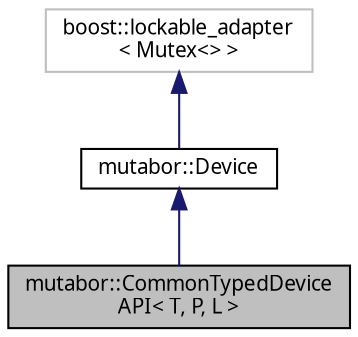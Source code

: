 digraph "mutabor::CommonTypedDeviceAPI&lt; T, P, L &gt;"
{
  edge [fontname="Sans",fontsize="10",labelfontname="Sans",labelfontsize="10"];
  node [fontname="Sans",fontsize="10",shape=record];
  Node0 [label="mutabor::CommonTypedDevice\lAPI\< T, P, L \>",height=0.2,width=0.4,color="black", fillcolor="grey75", style="filled", fontcolor="black"];
  Node1 -> Node0 [dir="back",color="midnightblue",fontsize="10",style="solid",fontname="Sans"];
  Node1 [label="mutabor::Device",height=0.2,width=0.4,color="black", fillcolor="white", style="filled",URL="$db/db4/classmutabor_1_1Device.html"];
  Node2 -> Node1 [dir="back",color="midnightblue",fontsize="10",style="solid",fontname="Sans"];
  Node2 [label="boost::lockable_adapter\l\< Mutex\<\> \>",height=0.2,width=0.4,color="grey75", fillcolor="white", style="filled"];
}
